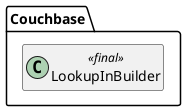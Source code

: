 @startuml
set namespaceSeparator \\
hide members
hide << alias >> circle

class Couchbase\\LookupInBuilder << final >>
@enduml
